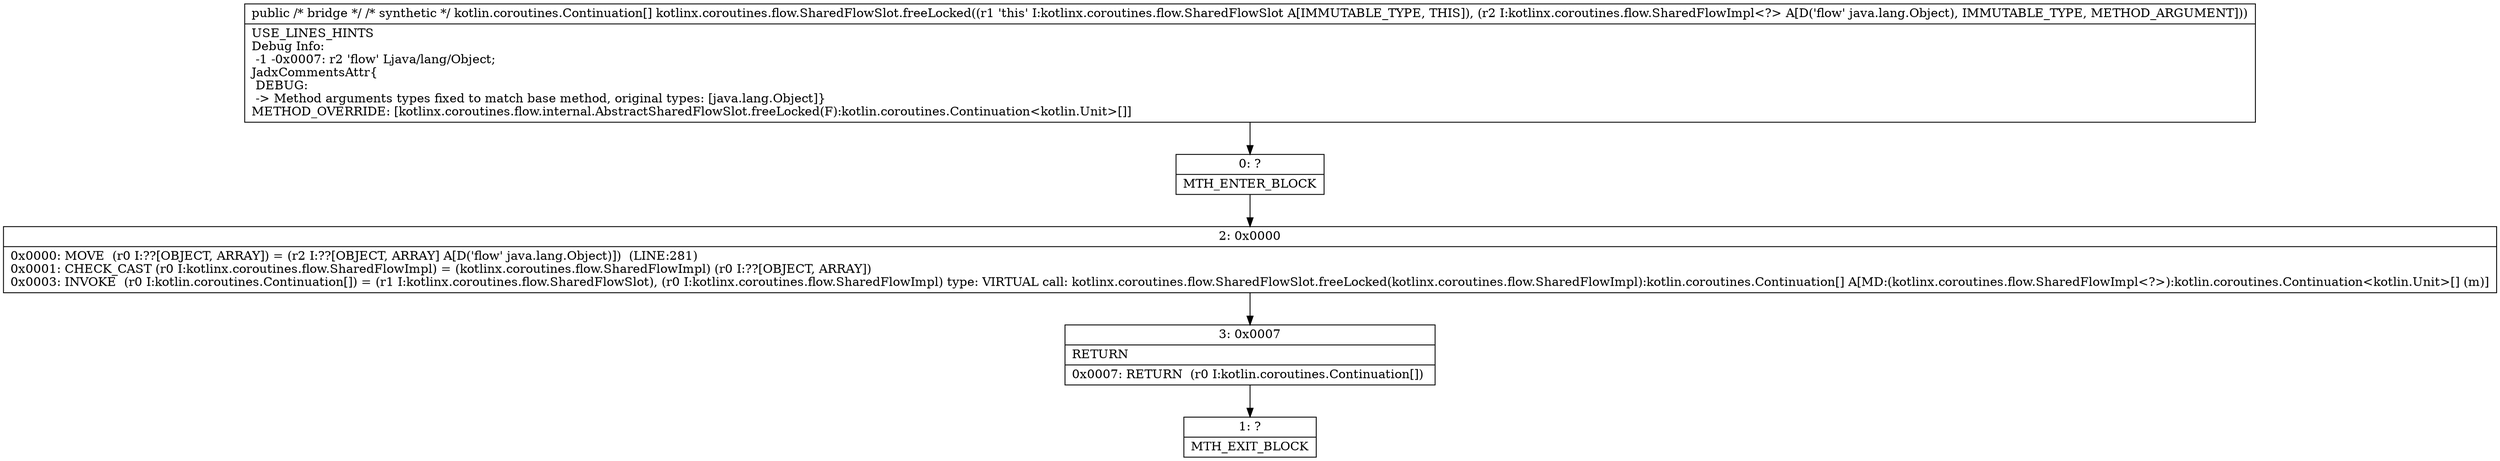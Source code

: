 digraph "CFG forkotlinx.coroutines.flow.SharedFlowSlot.freeLocked(Ljava\/lang\/Object;)[Lkotlin\/coroutines\/Continuation;" {
Node_0 [shape=record,label="{0\:\ ?|MTH_ENTER_BLOCK\l}"];
Node_2 [shape=record,label="{2\:\ 0x0000|0x0000: MOVE  (r0 I:??[OBJECT, ARRAY]) = (r2 I:??[OBJECT, ARRAY] A[D('flow' java.lang.Object)])  (LINE:281)\l0x0001: CHECK_CAST (r0 I:kotlinx.coroutines.flow.SharedFlowImpl) = (kotlinx.coroutines.flow.SharedFlowImpl) (r0 I:??[OBJECT, ARRAY]) \l0x0003: INVOKE  (r0 I:kotlin.coroutines.Continuation[]) = (r1 I:kotlinx.coroutines.flow.SharedFlowSlot), (r0 I:kotlinx.coroutines.flow.SharedFlowImpl) type: VIRTUAL call: kotlinx.coroutines.flow.SharedFlowSlot.freeLocked(kotlinx.coroutines.flow.SharedFlowImpl):kotlin.coroutines.Continuation[] A[MD:(kotlinx.coroutines.flow.SharedFlowImpl\<?\>):kotlin.coroutines.Continuation\<kotlin.Unit\>[] (m)]\l}"];
Node_3 [shape=record,label="{3\:\ 0x0007|RETURN\l|0x0007: RETURN  (r0 I:kotlin.coroutines.Continuation[]) \l}"];
Node_1 [shape=record,label="{1\:\ ?|MTH_EXIT_BLOCK\l}"];
MethodNode[shape=record,label="{public \/* bridge *\/ \/* synthetic *\/ kotlin.coroutines.Continuation[] kotlinx.coroutines.flow.SharedFlowSlot.freeLocked((r1 'this' I:kotlinx.coroutines.flow.SharedFlowSlot A[IMMUTABLE_TYPE, THIS]), (r2 I:kotlinx.coroutines.flow.SharedFlowImpl\<?\> A[D('flow' java.lang.Object), IMMUTABLE_TYPE, METHOD_ARGUMENT]))  | USE_LINES_HINTS\lDebug Info:\l  \-1 \-0x0007: r2 'flow' Ljava\/lang\/Object;\lJadxCommentsAttr\{\l DEBUG: \l \-\> Method arguments types fixed to match base method, original types: [java.lang.Object]\}\lMETHOD_OVERRIDE: [kotlinx.coroutines.flow.internal.AbstractSharedFlowSlot.freeLocked(F):kotlin.coroutines.Continuation\<kotlin.Unit\>[]]\l}"];
MethodNode -> Node_0;Node_0 -> Node_2;
Node_2 -> Node_3;
Node_3 -> Node_1;
}

